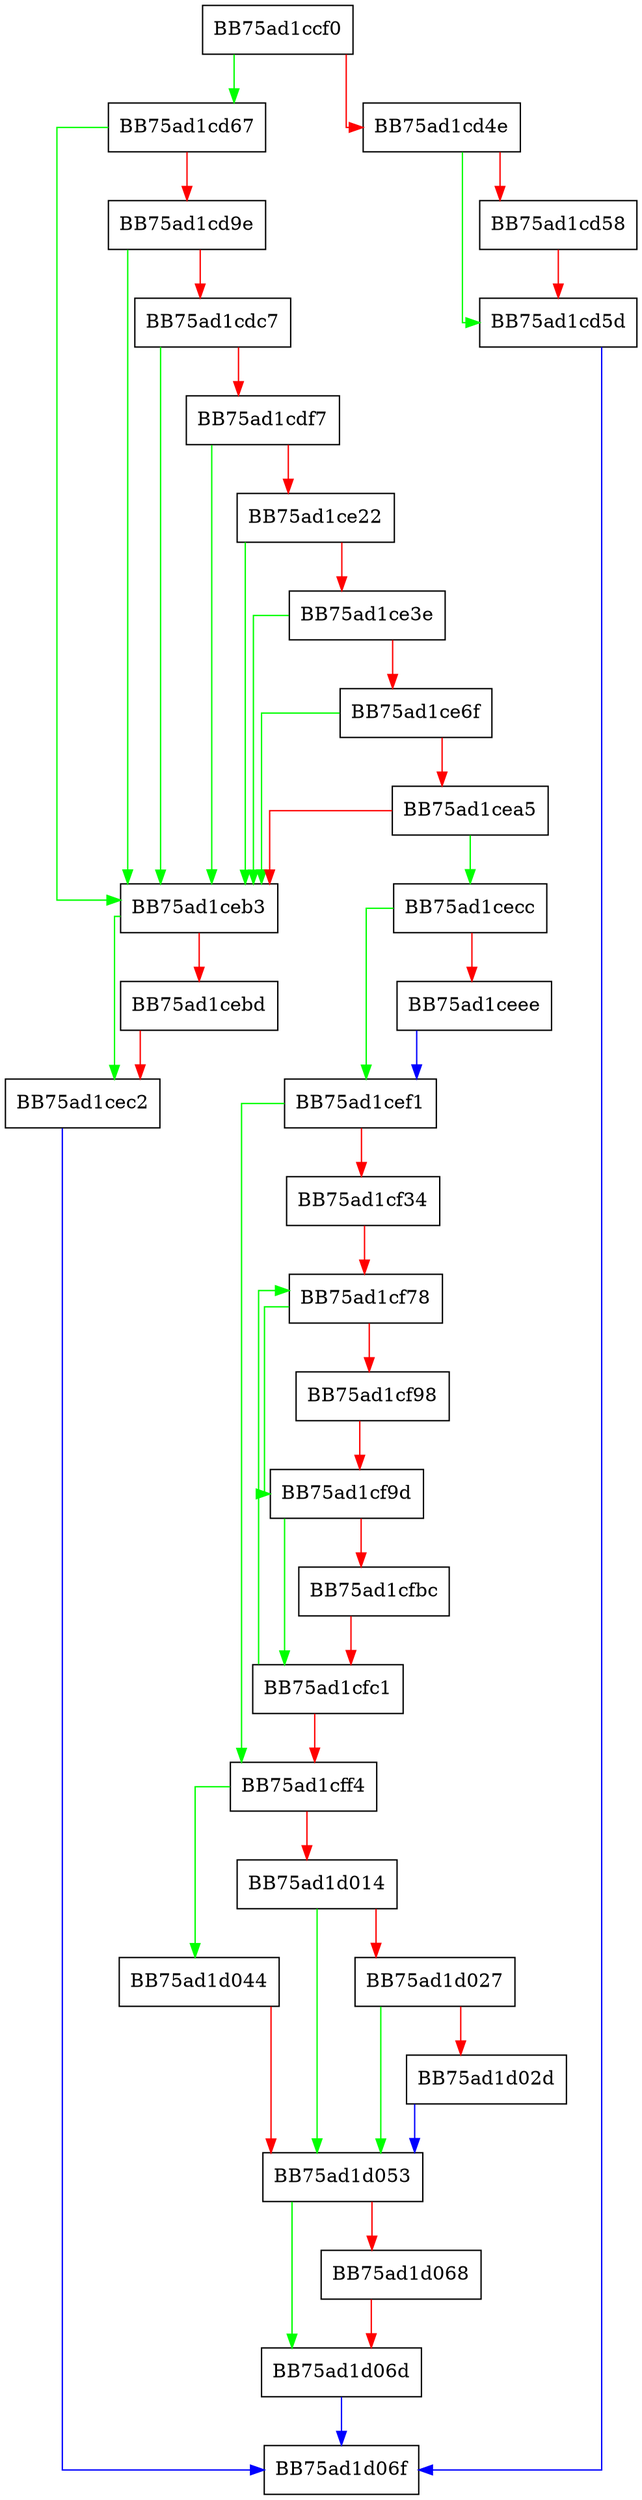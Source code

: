 digraph Unpack {
  node [shape="box"];
  graph [splines=ortho];
  BB75ad1ccf0 -> BB75ad1cd67 [color="green"];
  BB75ad1ccf0 -> BB75ad1cd4e [color="red"];
  BB75ad1cd4e -> BB75ad1cd5d [color="green"];
  BB75ad1cd4e -> BB75ad1cd58 [color="red"];
  BB75ad1cd58 -> BB75ad1cd5d [color="red"];
  BB75ad1cd5d -> BB75ad1d06f [color="blue"];
  BB75ad1cd67 -> BB75ad1ceb3 [color="green"];
  BB75ad1cd67 -> BB75ad1cd9e [color="red"];
  BB75ad1cd9e -> BB75ad1ceb3 [color="green"];
  BB75ad1cd9e -> BB75ad1cdc7 [color="red"];
  BB75ad1cdc7 -> BB75ad1ceb3 [color="green"];
  BB75ad1cdc7 -> BB75ad1cdf7 [color="red"];
  BB75ad1cdf7 -> BB75ad1ceb3 [color="green"];
  BB75ad1cdf7 -> BB75ad1ce22 [color="red"];
  BB75ad1ce22 -> BB75ad1ceb3 [color="green"];
  BB75ad1ce22 -> BB75ad1ce3e [color="red"];
  BB75ad1ce3e -> BB75ad1ceb3 [color="green"];
  BB75ad1ce3e -> BB75ad1ce6f [color="red"];
  BB75ad1ce6f -> BB75ad1ceb3 [color="green"];
  BB75ad1ce6f -> BB75ad1cea5 [color="red"];
  BB75ad1cea5 -> BB75ad1cecc [color="green"];
  BB75ad1cea5 -> BB75ad1ceb3 [color="red"];
  BB75ad1ceb3 -> BB75ad1cec2 [color="green"];
  BB75ad1ceb3 -> BB75ad1cebd [color="red"];
  BB75ad1cebd -> BB75ad1cec2 [color="red"];
  BB75ad1cec2 -> BB75ad1d06f [color="blue"];
  BB75ad1cecc -> BB75ad1cef1 [color="green"];
  BB75ad1cecc -> BB75ad1ceee [color="red"];
  BB75ad1ceee -> BB75ad1cef1 [color="blue"];
  BB75ad1cef1 -> BB75ad1cff4 [color="green"];
  BB75ad1cef1 -> BB75ad1cf34 [color="red"];
  BB75ad1cf34 -> BB75ad1cf78 [color="red"];
  BB75ad1cf78 -> BB75ad1cf9d [color="green"];
  BB75ad1cf78 -> BB75ad1cf98 [color="red"];
  BB75ad1cf98 -> BB75ad1cf9d [color="red"];
  BB75ad1cf9d -> BB75ad1cfc1 [color="green"];
  BB75ad1cf9d -> BB75ad1cfbc [color="red"];
  BB75ad1cfbc -> BB75ad1cfc1 [color="red"];
  BB75ad1cfc1 -> BB75ad1cf78 [color="green"];
  BB75ad1cfc1 -> BB75ad1cff4 [color="red"];
  BB75ad1cff4 -> BB75ad1d044 [color="green"];
  BB75ad1cff4 -> BB75ad1d014 [color="red"];
  BB75ad1d014 -> BB75ad1d053 [color="green"];
  BB75ad1d014 -> BB75ad1d027 [color="red"];
  BB75ad1d027 -> BB75ad1d053 [color="green"];
  BB75ad1d027 -> BB75ad1d02d [color="red"];
  BB75ad1d02d -> BB75ad1d053 [color="blue"];
  BB75ad1d044 -> BB75ad1d053 [color="red"];
  BB75ad1d053 -> BB75ad1d06d [color="green"];
  BB75ad1d053 -> BB75ad1d068 [color="red"];
  BB75ad1d068 -> BB75ad1d06d [color="red"];
  BB75ad1d06d -> BB75ad1d06f [color="blue"];
}